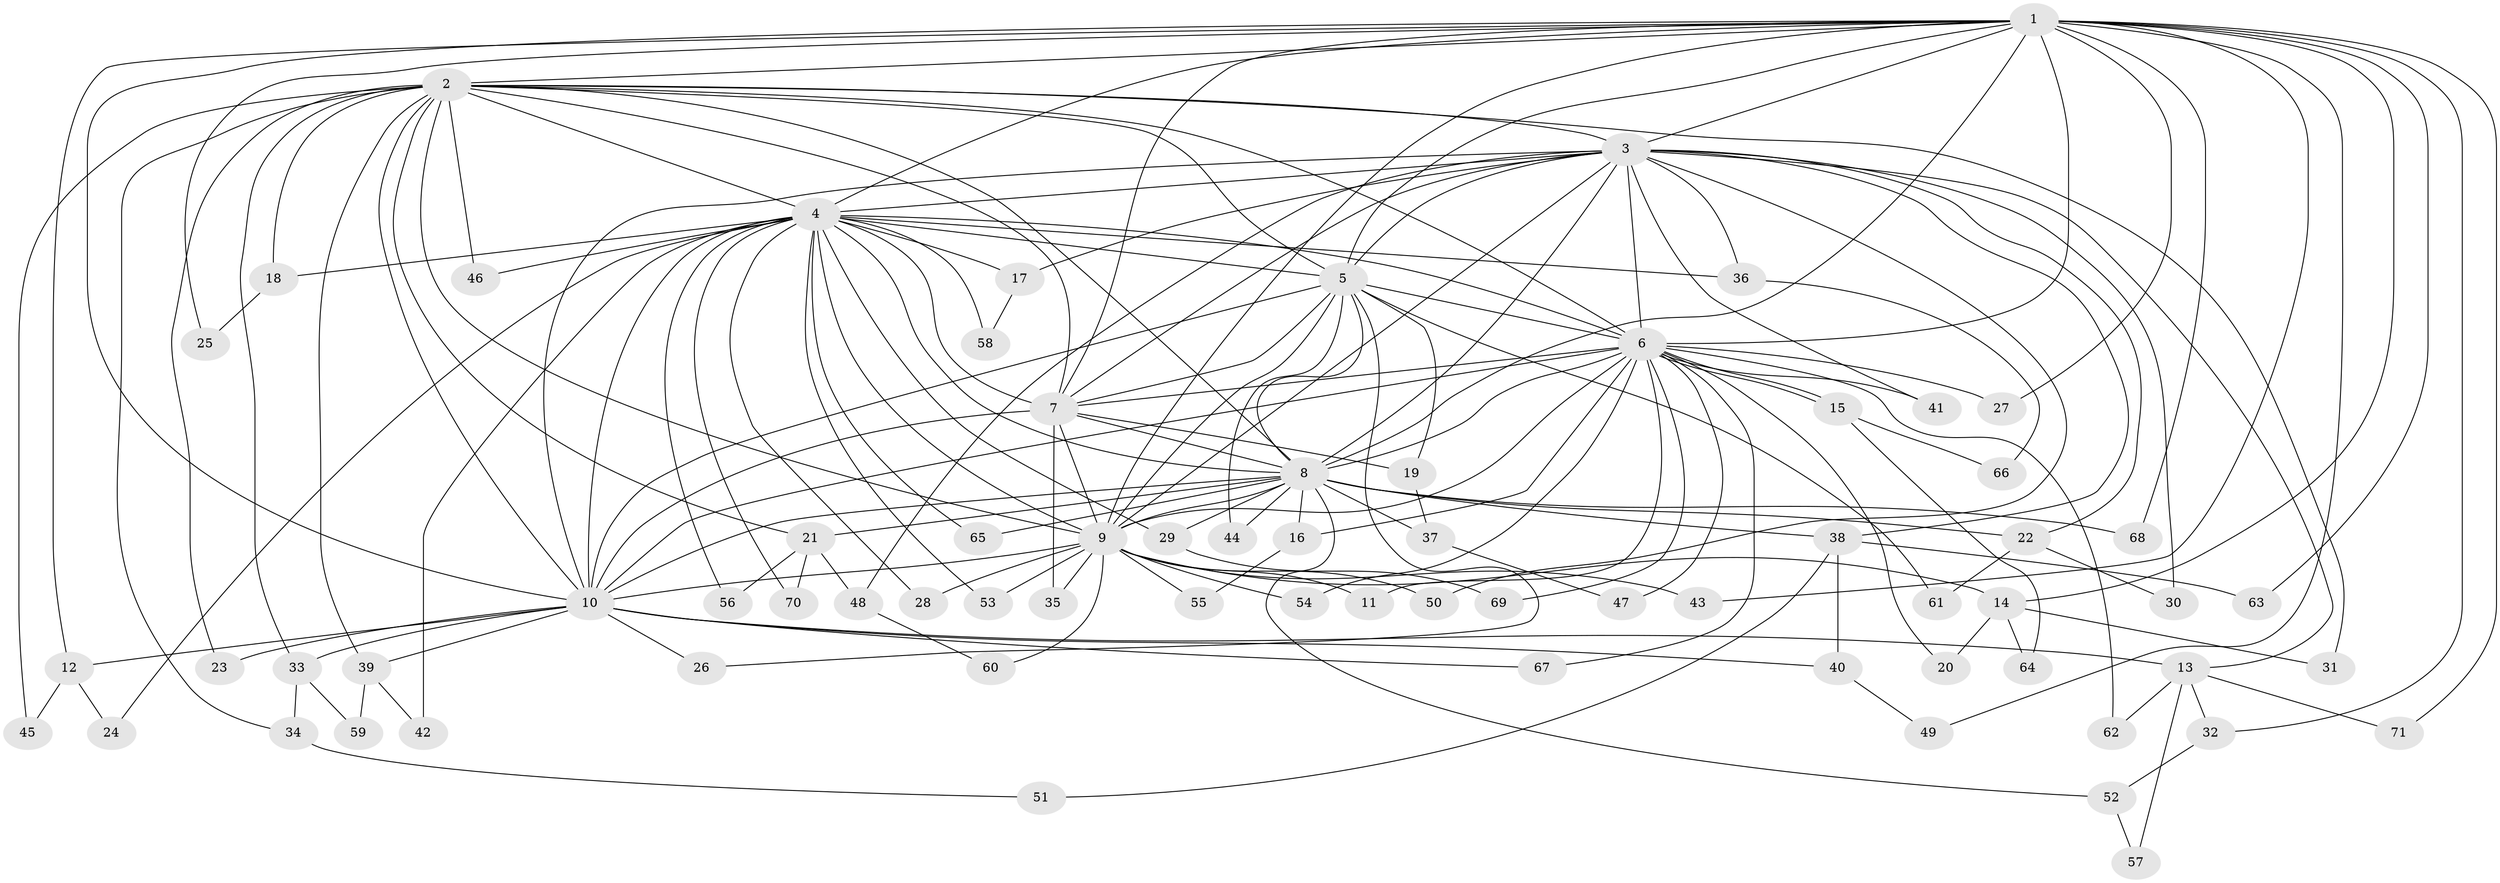 // Generated by graph-tools (version 1.1) at 2025/25/03/09/25 03:25:42]
// undirected, 71 vertices, 167 edges
graph export_dot {
graph [start="1"]
  node [color=gray90,style=filled];
  1;
  2;
  3;
  4;
  5;
  6;
  7;
  8;
  9;
  10;
  11;
  12;
  13;
  14;
  15;
  16;
  17;
  18;
  19;
  20;
  21;
  22;
  23;
  24;
  25;
  26;
  27;
  28;
  29;
  30;
  31;
  32;
  33;
  34;
  35;
  36;
  37;
  38;
  39;
  40;
  41;
  42;
  43;
  44;
  45;
  46;
  47;
  48;
  49;
  50;
  51;
  52;
  53;
  54;
  55;
  56;
  57;
  58;
  59;
  60;
  61;
  62;
  63;
  64;
  65;
  66;
  67;
  68;
  69;
  70;
  71;
  1 -- 2;
  1 -- 3;
  1 -- 4;
  1 -- 5;
  1 -- 6;
  1 -- 7;
  1 -- 8;
  1 -- 9;
  1 -- 10;
  1 -- 12;
  1 -- 14;
  1 -- 25;
  1 -- 27;
  1 -- 32;
  1 -- 43;
  1 -- 49;
  1 -- 63;
  1 -- 68;
  1 -- 71;
  2 -- 3;
  2 -- 4;
  2 -- 5;
  2 -- 6;
  2 -- 7;
  2 -- 8;
  2 -- 9;
  2 -- 10;
  2 -- 18;
  2 -- 21;
  2 -- 23;
  2 -- 31;
  2 -- 33;
  2 -- 34;
  2 -- 39;
  2 -- 45;
  2 -- 46;
  3 -- 4;
  3 -- 5;
  3 -- 6;
  3 -- 7;
  3 -- 8;
  3 -- 9;
  3 -- 10;
  3 -- 13;
  3 -- 17;
  3 -- 22;
  3 -- 30;
  3 -- 36;
  3 -- 38;
  3 -- 41;
  3 -- 48;
  3 -- 50;
  4 -- 5;
  4 -- 6;
  4 -- 7;
  4 -- 8;
  4 -- 9;
  4 -- 10;
  4 -- 17;
  4 -- 18;
  4 -- 24;
  4 -- 28;
  4 -- 29;
  4 -- 36;
  4 -- 42;
  4 -- 46;
  4 -- 53;
  4 -- 56;
  4 -- 58;
  4 -- 65;
  4 -- 70;
  5 -- 6;
  5 -- 7;
  5 -- 8;
  5 -- 9;
  5 -- 10;
  5 -- 19;
  5 -- 26;
  5 -- 44;
  5 -- 61;
  6 -- 7;
  6 -- 8;
  6 -- 9;
  6 -- 10;
  6 -- 11;
  6 -- 15;
  6 -- 15;
  6 -- 16;
  6 -- 20;
  6 -- 27;
  6 -- 41;
  6 -- 47;
  6 -- 54;
  6 -- 62;
  6 -- 67;
  6 -- 69;
  7 -- 8;
  7 -- 9;
  7 -- 10;
  7 -- 19;
  7 -- 35;
  8 -- 9;
  8 -- 10;
  8 -- 16;
  8 -- 21;
  8 -- 22;
  8 -- 29;
  8 -- 37;
  8 -- 38;
  8 -- 44;
  8 -- 52;
  8 -- 65;
  8 -- 68;
  9 -- 10;
  9 -- 11;
  9 -- 14;
  9 -- 28;
  9 -- 35;
  9 -- 43;
  9 -- 50;
  9 -- 53;
  9 -- 54;
  9 -- 55;
  9 -- 60;
  10 -- 12;
  10 -- 13;
  10 -- 23;
  10 -- 26;
  10 -- 33;
  10 -- 39;
  10 -- 40;
  10 -- 67;
  12 -- 24;
  12 -- 45;
  13 -- 32;
  13 -- 57;
  13 -- 62;
  13 -- 71;
  14 -- 20;
  14 -- 31;
  14 -- 64;
  15 -- 64;
  15 -- 66;
  16 -- 55;
  17 -- 58;
  18 -- 25;
  19 -- 37;
  21 -- 48;
  21 -- 56;
  21 -- 70;
  22 -- 30;
  22 -- 61;
  29 -- 69;
  32 -- 52;
  33 -- 34;
  33 -- 59;
  34 -- 51;
  36 -- 66;
  37 -- 47;
  38 -- 40;
  38 -- 51;
  38 -- 63;
  39 -- 42;
  39 -- 59;
  40 -- 49;
  48 -- 60;
  52 -- 57;
}
